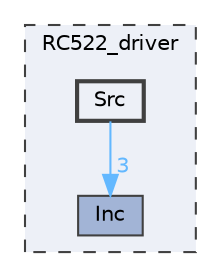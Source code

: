 digraph "RC522_driver/Src"
{
 // LATEX_PDF_SIZE
  bgcolor="transparent";
  edge [fontname=Helvetica,fontsize=10,labelfontname=Helvetica,labelfontsize=10];
  node [fontname=Helvetica,fontsize=10,shape=box,height=0.2,width=0.4];
  compound=true
  subgraph clusterdir_379500d2d9898bff1a2fcea94c38f2f1 {
    graph [ bgcolor="#edf0f7", pencolor="grey25", label="RC522_driver", fontname=Helvetica,fontsize=10 style="filled,dashed", URL="dir_379500d2d9898bff1a2fcea94c38f2f1.html",tooltip=""]
  dir_c32282ada07ef8dad22d237eac14a8b9 [label="Inc", fillcolor="#a2b4d6", color="grey25", style="filled", URL="dir_c32282ada07ef8dad22d237eac14a8b9.html",tooltip=""];
  dir_8a8e112e93cfb384c0dea424788167c6 [label="Src", fillcolor="#edf0f7", color="grey25", style="filled,bold", URL="dir_8a8e112e93cfb384c0dea424788167c6.html",tooltip=""];
  }
  dir_8a8e112e93cfb384c0dea424788167c6->dir_c32282ada07ef8dad22d237eac14a8b9 [headlabel="3", labeldistance=1.5 headhref="dir_000005_000001.html" href="dir_000005_000001.html" color="steelblue1" fontcolor="steelblue1"];
}
